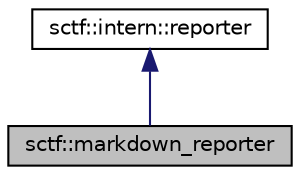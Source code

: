 digraph "sctf::markdown_reporter"
{
  edge [fontname="Helvetica",fontsize="10",labelfontname="Helvetica",labelfontsize="10"];
  node [fontname="Helvetica",fontsize="10",shape=record];
  Node2 [label="sctf::markdown_reporter",height=0.2,width=0.4,color="black", fillcolor="grey75", style="filled", fontcolor="black"];
  Node3 -> Node2 [dir="back",color="midnightblue",fontsize="10",style="solid",fontname="Helvetica"];
  Node3 [label="sctf::intern::reporter",height=0.2,width=0.4,color="black", fillcolor="white", style="filled",URL="$classsctf_1_1intern_1_1reporter.html"];
}
